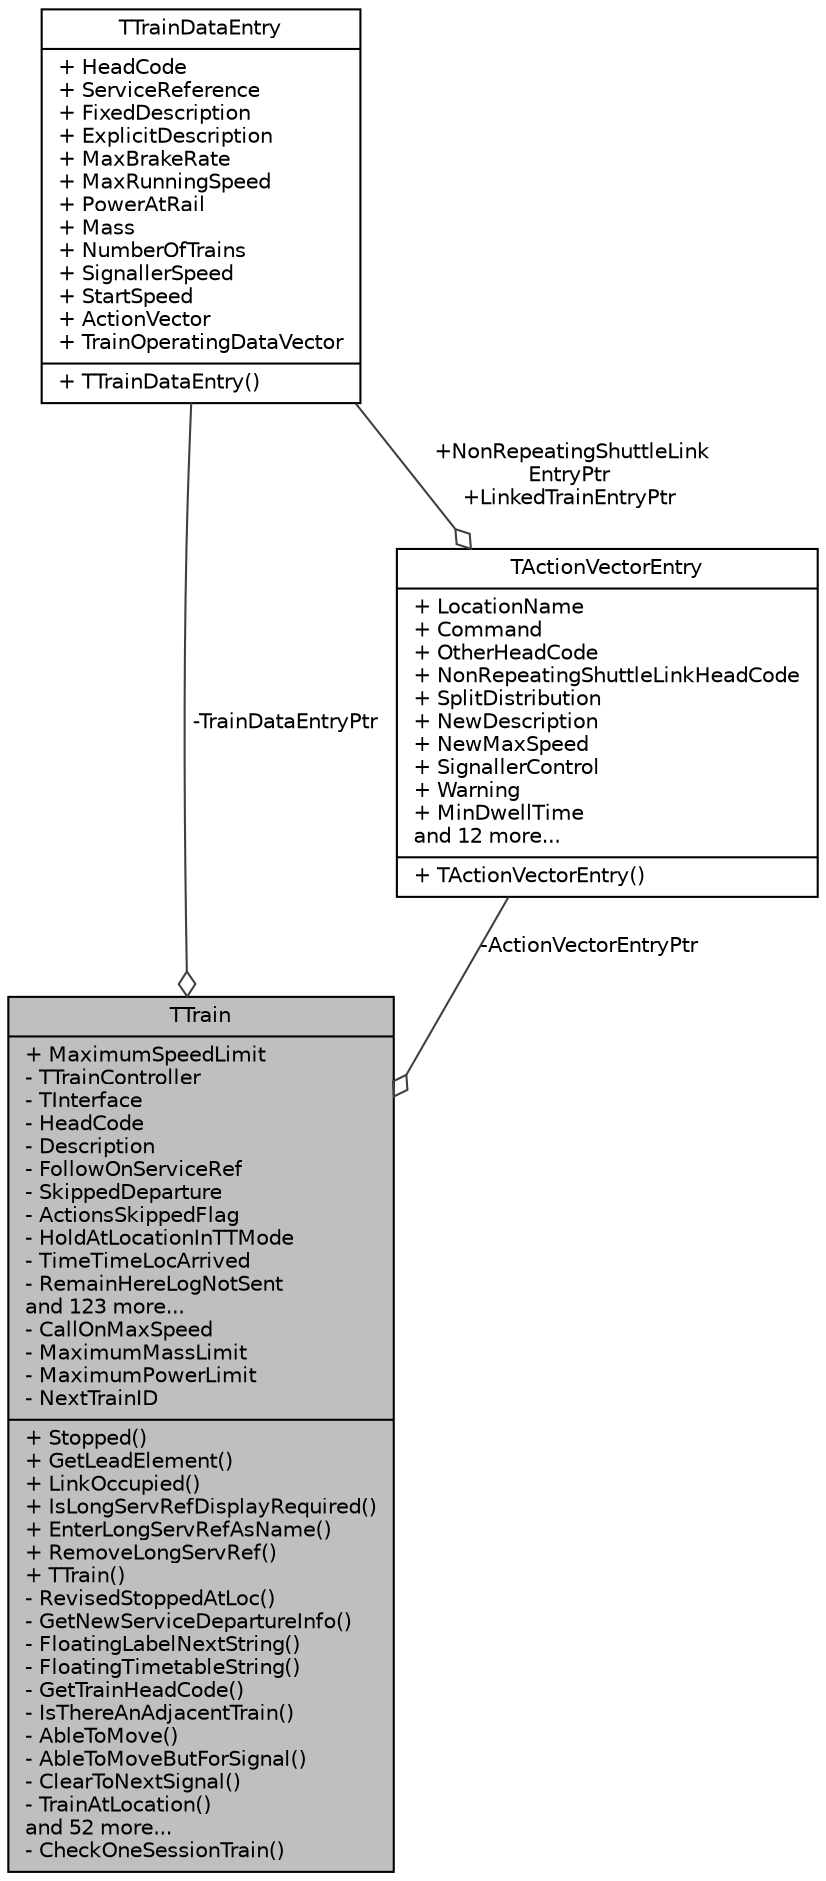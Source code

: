 digraph "TTrain"
{
 // INTERACTIVE_SVG=YES
 // LATEX_PDF_SIZE
  edge [fontname="Helvetica",fontsize="10",labelfontname="Helvetica",labelfontsize="10"];
  node [fontname="Helvetica",fontsize="10",shape=record];
  Node1 [label="{TTrain\n|+ MaximumSpeedLimit\l- TTrainController\l- TInterface\l- HeadCode\l- Description\l- FollowOnServiceRef\l- SkippedDeparture\l- ActionsSkippedFlag\l- HoldAtLocationInTTMode\l- TimeTimeLocArrived\l- RemainHereLogNotSent\land 123 more...\l- CallOnMaxSpeed\l- MaximumMassLimit\l- MaximumPowerLimit\l- NextTrainID\l|+ Stopped()\l+ GetLeadElement()\l+ LinkOccupied()\l+ IsLongServRefDisplayRequired()\l+ EnterLongServRefAsName()\l+ RemoveLongServRef()\l+ TTrain()\l- RevisedStoppedAtLoc()\l- GetNewServiceDepartureInfo()\l- FloatingLabelNextString()\l- FloatingTimetableString()\l- GetTrainHeadCode()\l- IsThereAnAdjacentTrain()\l- AbleToMove()\l- AbleToMoveButForSignal()\l- ClearToNextSignal()\l- TrainAtLocation()\land 52 more...\l- CheckOneSessionTrain()\l}",height=0.2,width=0.4,color="black", fillcolor="grey75", style="filled", fontcolor="black",tooltip=" "];
  Node2 -> Node1 [color="grey25",fontsize="10",style="solid",label=" -TrainDataEntryPtr" ,arrowhead="odiamond",fontname="Helvetica"];
  Node2 [label="{TTrainDataEntry\n|+ HeadCode\l+ ServiceReference\l+ FixedDescription\l+ ExplicitDescription\l+ MaxBrakeRate\l+ MaxRunningSpeed\l+ PowerAtRail\l+ Mass\l+ NumberOfTrains\l+ SignallerSpeed\l+ StartSpeed\l+ ActionVector\l+ TrainOperatingDataVector\l|+ TTrainDataEntry()\l}",height=0.2,width=0.4,color="black", fillcolor="white", style="filled",URL="$class_t_train_data_entry.html",tooltip="Contains all data for a single timetable service entry."];
  Node3 -> Node1 [color="grey25",fontsize="10",style="solid",label=" -ActionVectorEntryPtr" ,arrowhead="odiamond",fontname="Helvetica"];
  Node3 [label="{TActionVectorEntry\n|+ LocationName\l+ Command\l+ OtherHeadCode\l+ NonRepeatingShuttleLinkHeadCode\l+ SplitDistribution\l+ NewDescription\l+ NewMaxSpeed\l+ SignallerControl\l+ Warning\l+ MinDwellTime\land 12 more...\l|+ TActionVectorEntry()\l}",height=0.2,width=0.4,color="black", fillcolor="white", style="filled",URL="$class_t_action_vector_entry.html",tooltip="Contains a single train action in a timetable - repeat entry is also of this class though no train ac..."];
  Node2 -> Node3 [color="grey25",fontsize="10",style="solid",label=" +NonRepeatingShuttleLink\lEntryPtr\n+LinkedTrainEntryPtr" ,arrowhead="odiamond",fontname="Helvetica"];
}
